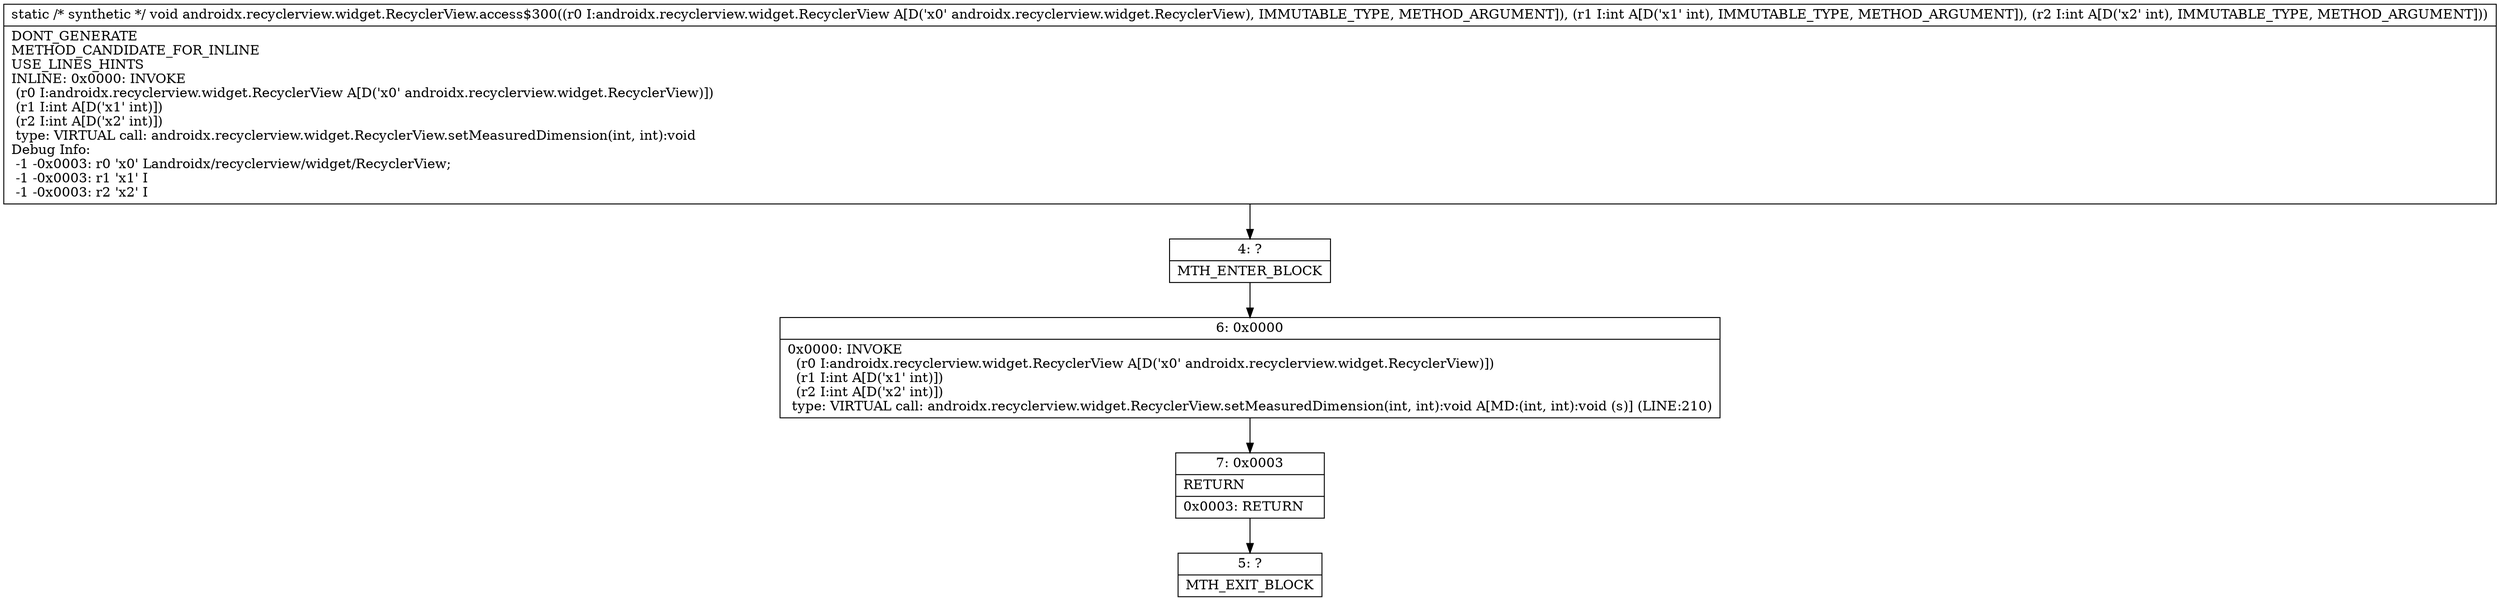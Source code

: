 digraph "CFG forandroidx.recyclerview.widget.RecyclerView.access$300(Landroidx\/recyclerview\/widget\/RecyclerView;II)V" {
Node_4 [shape=record,label="{4\:\ ?|MTH_ENTER_BLOCK\l}"];
Node_6 [shape=record,label="{6\:\ 0x0000|0x0000: INVOKE  \l  (r0 I:androidx.recyclerview.widget.RecyclerView A[D('x0' androidx.recyclerview.widget.RecyclerView)])\l  (r1 I:int A[D('x1' int)])\l  (r2 I:int A[D('x2' int)])\l type: VIRTUAL call: androidx.recyclerview.widget.RecyclerView.setMeasuredDimension(int, int):void A[MD:(int, int):void (s)] (LINE:210)\l}"];
Node_7 [shape=record,label="{7\:\ 0x0003|RETURN\l|0x0003: RETURN   \l}"];
Node_5 [shape=record,label="{5\:\ ?|MTH_EXIT_BLOCK\l}"];
MethodNode[shape=record,label="{static \/* synthetic *\/ void androidx.recyclerview.widget.RecyclerView.access$300((r0 I:androidx.recyclerview.widget.RecyclerView A[D('x0' androidx.recyclerview.widget.RecyclerView), IMMUTABLE_TYPE, METHOD_ARGUMENT]), (r1 I:int A[D('x1' int), IMMUTABLE_TYPE, METHOD_ARGUMENT]), (r2 I:int A[D('x2' int), IMMUTABLE_TYPE, METHOD_ARGUMENT]))  | DONT_GENERATE\lMETHOD_CANDIDATE_FOR_INLINE\lUSE_LINES_HINTS\lINLINE: 0x0000: INVOKE  \l  (r0 I:androidx.recyclerview.widget.RecyclerView A[D('x0' androidx.recyclerview.widget.RecyclerView)])\l  (r1 I:int A[D('x1' int)])\l  (r2 I:int A[D('x2' int)])\l type: VIRTUAL call: androidx.recyclerview.widget.RecyclerView.setMeasuredDimension(int, int):void\lDebug Info:\l  \-1 \-0x0003: r0 'x0' Landroidx\/recyclerview\/widget\/RecyclerView;\l  \-1 \-0x0003: r1 'x1' I\l  \-1 \-0x0003: r2 'x2' I\l}"];
MethodNode -> Node_4;Node_4 -> Node_6;
Node_6 -> Node_7;
Node_7 -> Node_5;
}

